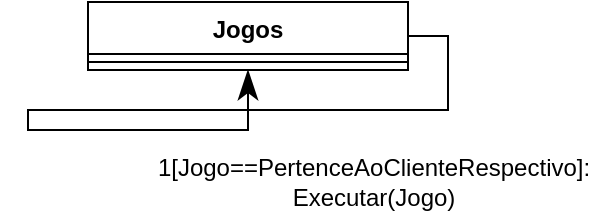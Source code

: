 <mxfile version="12.2.9" type="device" pages="1"><diagram id="vnEfgUa3KnfhuNQwinGI" name="Page-1"><mxGraphModel dx="942" dy="589" grid="1" gridSize="10" guides="1" tooltips="1" connect="1" arrows="1" fold="1" page="1" pageScale="1" pageWidth="827" pageHeight="1169" math="0" shadow="0"><root><mxCell id="0"/><mxCell id="1" parent="0"/><mxCell id="w-OtaB0kF4PF_rLZ_xk6-166" value="Jogos" style="swimlane;fontStyle=1;align=center;verticalAlign=top;childLayout=stackLayout;horizontal=1;startSize=26;horizontalStack=0;resizeParent=1;resizeParentMax=0;resizeLast=0;collapsible=1;marginBottom=0;" vertex="1" parent="1"><mxGeometry x="270" y="100" width="160" height="34" as="geometry"/></mxCell><mxCell id="w-OtaB0kF4PF_rLZ_xk6-168" value="" style="line;strokeWidth=1;fillColor=none;align=left;verticalAlign=middle;spacingTop=-1;spacingLeft=3;spacingRight=3;rotatable=0;labelPosition=right;points=[];portConstraint=eastwest;" vertex="1" parent="w-OtaB0kF4PF_rLZ_xk6-166"><mxGeometry y="26" width="160" height="8" as="geometry"/></mxCell><mxCell id="w-OtaB0kF4PF_rLZ_xk6-170" style="edgeStyle=orthogonalEdgeStyle;rounded=0;jumpSize=7;orthogonalLoop=1;jettySize=auto;html=1;exitX=1;exitY=0.5;exitDx=0;exitDy=0;entryX=0.5;entryY=1;entryDx=0;entryDy=0;startArrow=none;startFill=0;startSize=13;endArrow=classicThin;endFill=1;endSize=12;" edge="1" parent="1" source="w-OtaB0kF4PF_rLZ_xk6-166" target="w-OtaB0kF4PF_rLZ_xk6-166"><mxGeometry relative="1" as="geometry"/></mxCell><mxCell id="w-OtaB0kF4PF_rLZ_xk6-171" value="1[Jogo==PertenceAoClienteRespectivo]: Executar(Jogo)" style="text;html=1;strokeColor=none;fillColor=none;align=center;verticalAlign=middle;whiteSpace=wrap;rounded=0;" vertex="1" parent="1"><mxGeometry x="393" y="180" width="40" height="20" as="geometry"/></mxCell></root></mxGraphModel></diagram></mxfile>